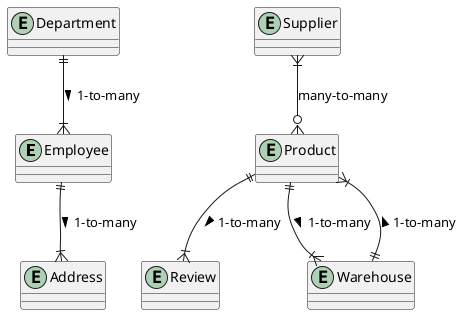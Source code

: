 @startuml

skinparam backgroundColor transparent


entity Employee {
    
}

entity Department {
    
}



entity Address {
    
}



entity Supplier {

}

entity Product {

}

entity Review {

}




entity Warehouse {

}

Department  ||--|{ Employee : 1-to-many >
Employee  ||--|{ Address : 1-to-many >

Product  ||--|{ Warehouse : 1-to-many >
Warehouse  ||--|{ Product : 1-to-many >
Product  ||--|{ Review : 1-to-many >

Supplier }|--o{ Product : many-to-many 
@enduml